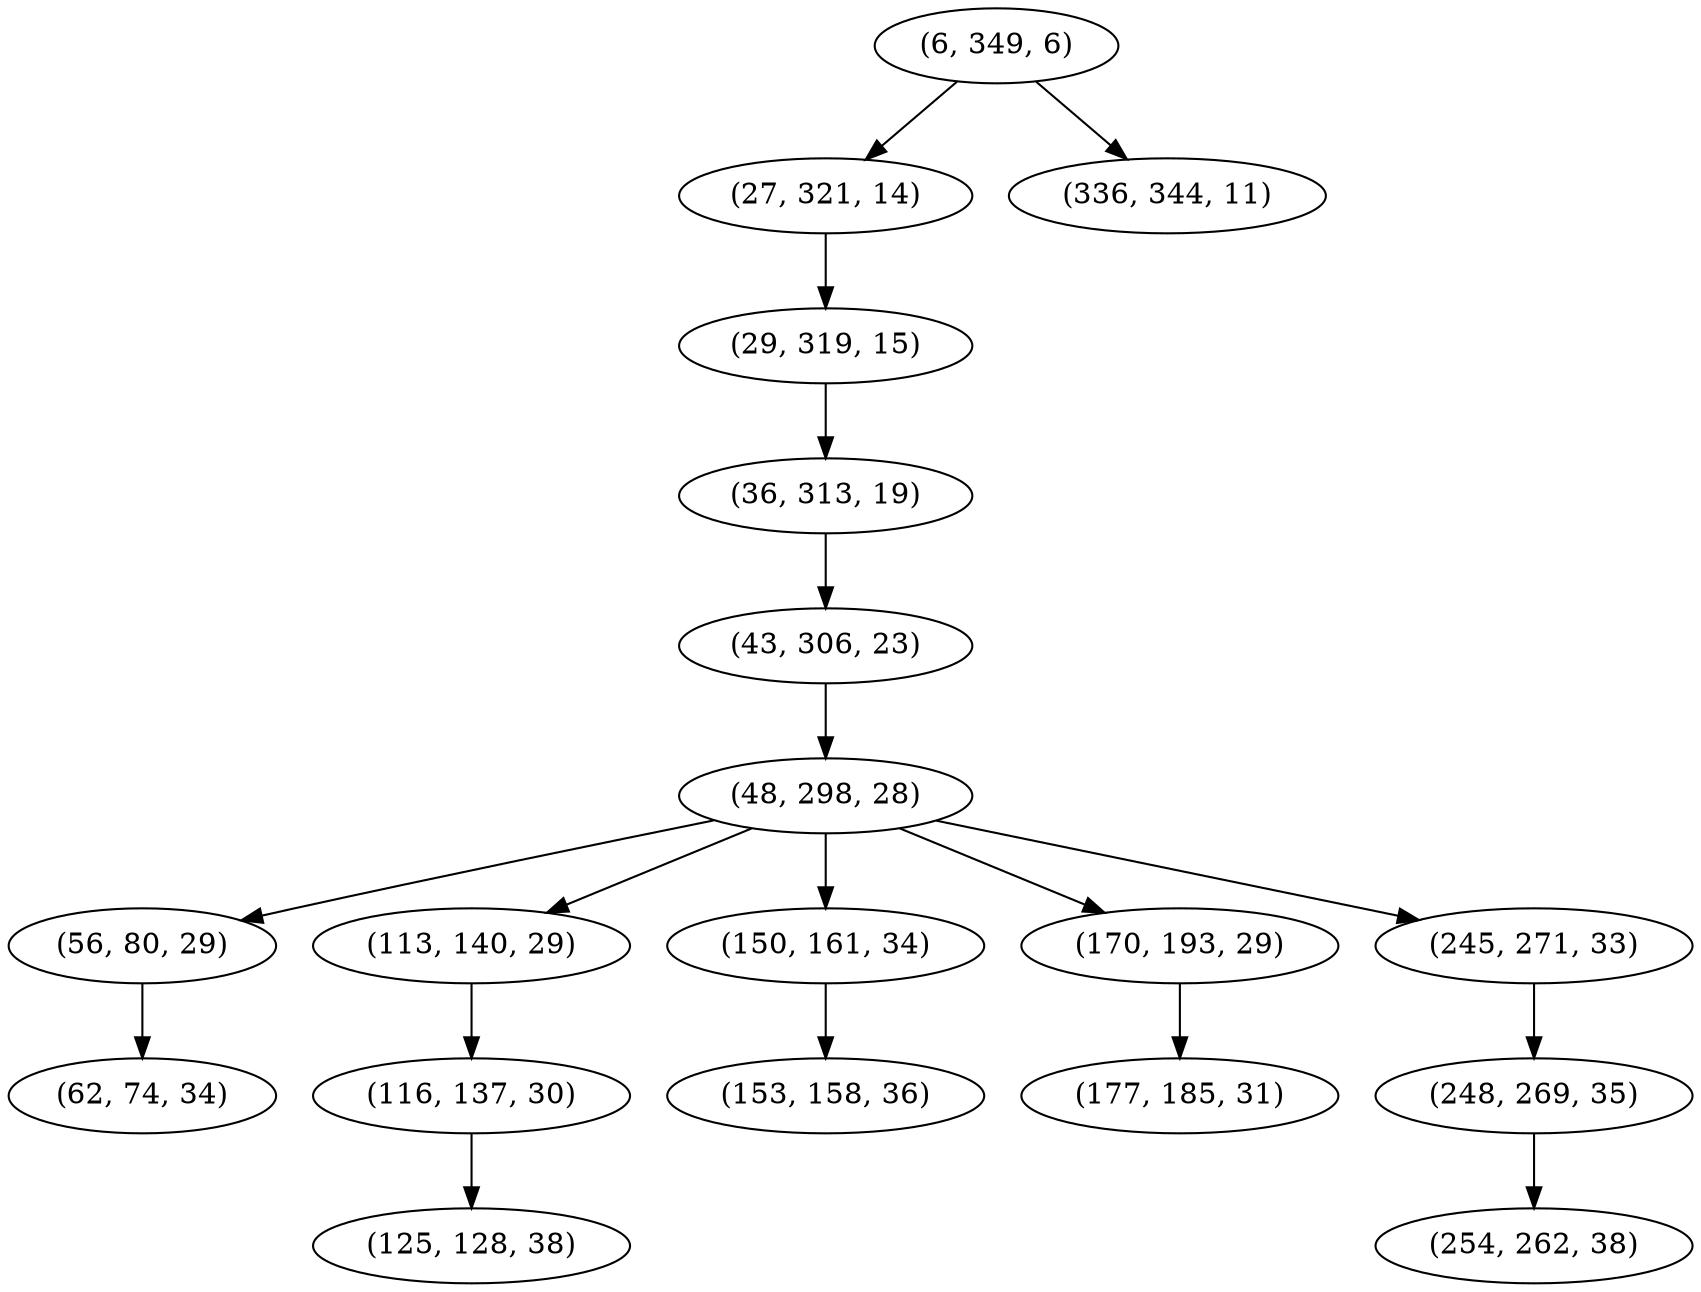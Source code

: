 digraph tree {
    "(6, 349, 6)";
    "(27, 321, 14)";
    "(29, 319, 15)";
    "(36, 313, 19)";
    "(43, 306, 23)";
    "(48, 298, 28)";
    "(56, 80, 29)";
    "(62, 74, 34)";
    "(113, 140, 29)";
    "(116, 137, 30)";
    "(125, 128, 38)";
    "(150, 161, 34)";
    "(153, 158, 36)";
    "(170, 193, 29)";
    "(177, 185, 31)";
    "(245, 271, 33)";
    "(248, 269, 35)";
    "(254, 262, 38)";
    "(336, 344, 11)";
    "(6, 349, 6)" -> "(27, 321, 14)";
    "(6, 349, 6)" -> "(336, 344, 11)";
    "(27, 321, 14)" -> "(29, 319, 15)";
    "(29, 319, 15)" -> "(36, 313, 19)";
    "(36, 313, 19)" -> "(43, 306, 23)";
    "(43, 306, 23)" -> "(48, 298, 28)";
    "(48, 298, 28)" -> "(56, 80, 29)";
    "(48, 298, 28)" -> "(113, 140, 29)";
    "(48, 298, 28)" -> "(150, 161, 34)";
    "(48, 298, 28)" -> "(170, 193, 29)";
    "(48, 298, 28)" -> "(245, 271, 33)";
    "(56, 80, 29)" -> "(62, 74, 34)";
    "(113, 140, 29)" -> "(116, 137, 30)";
    "(116, 137, 30)" -> "(125, 128, 38)";
    "(150, 161, 34)" -> "(153, 158, 36)";
    "(170, 193, 29)" -> "(177, 185, 31)";
    "(245, 271, 33)" -> "(248, 269, 35)";
    "(248, 269, 35)" -> "(254, 262, 38)";
}
